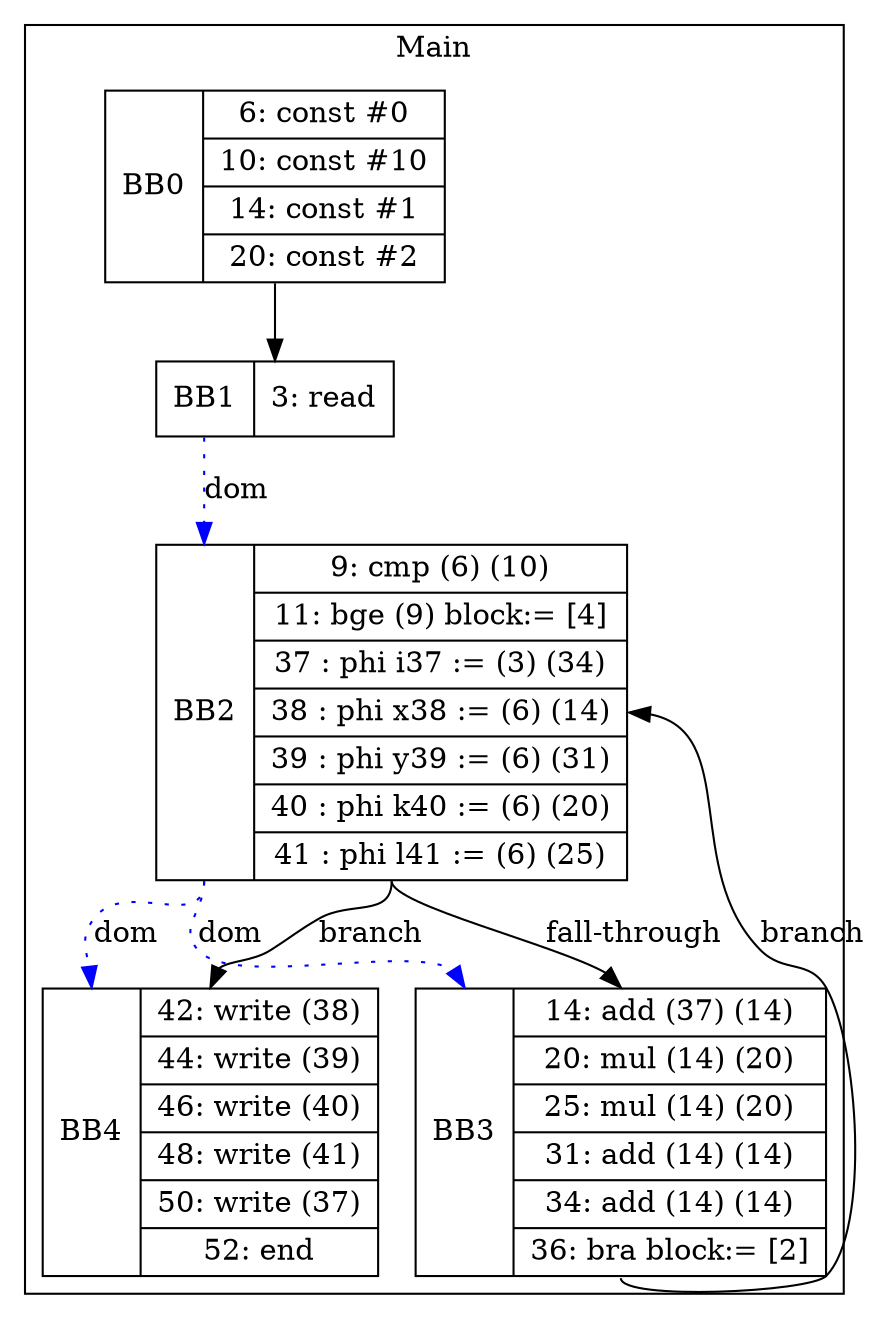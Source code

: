 digraph G {
node [shape=record];
subgraph cluster_main{
label = "Main";
BB0 [shape=record, label="<b>BB0|{6: const #0|10: const #10|14: const #1|20: const #2}"];
BB1 [shape=record, label="<b>BB1|{3: read}"];
BB2 [shape=record, label="<b>BB2|{9: cmp (6) (10)|11: bge (9) block:= [4]|37 : phi i37 := (3) (34)|38 : phi x38 := (6) (14)|39 : phi y39 := (6) (31)|40 : phi k40 := (6) (20)|41 : phi l41 := (6) (25)}"];
BB3 [shape=record, label="<b>BB3|{14: add (37) (14)|20: mul (14) (20)|25: mul (14) (20)|31: add (14) (14)|34: add (14) (14)|36: bra block:= [2]}"];
BB4 [shape=record, label="<b>BB4|{42: write (38)|44: write (39)|46: write (40)|48: write (41)|50: write (37)|52: end}"];
}
BB0:s -> BB1:n ;
BB2:b -> BB3:b [color=blue, style=dotted, label="dom"];
BB2:b -> BB4:b [color=blue, style=dotted, label="dom"];
BB1:b -> BB2:b [color=blue, style=dotted, label="dom"];
BB2:s -> BB4:n [label="branch"];
BB3:s -> BB2:e [label="branch"];
BB2:s -> BB3:n [label="fall-through"];
}
